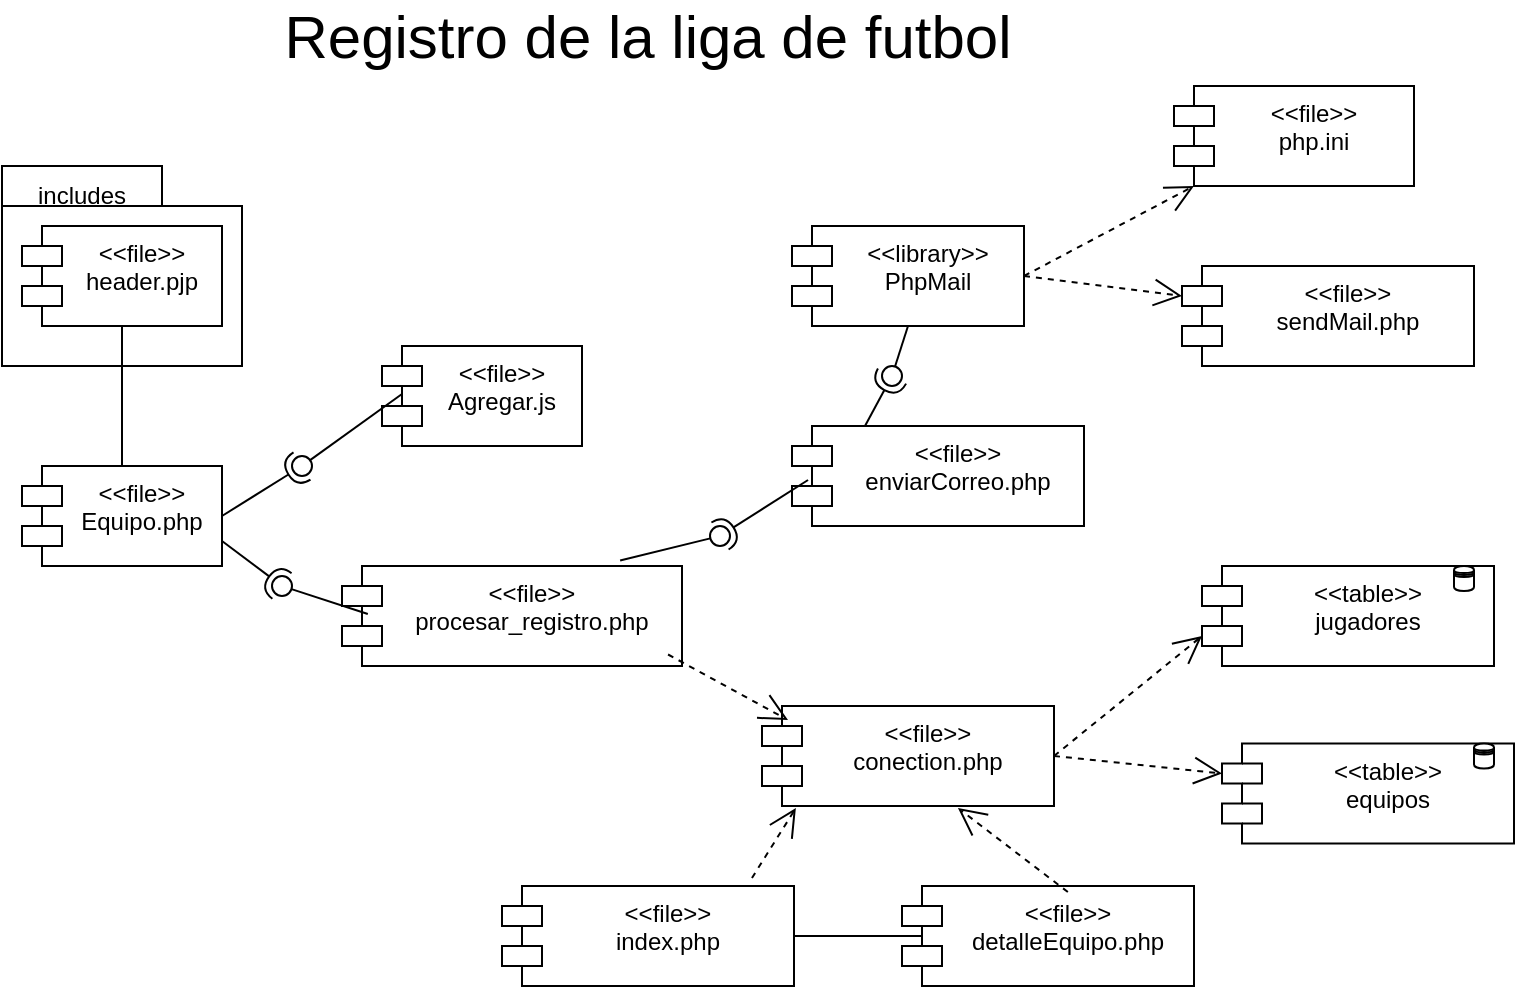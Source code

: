 <mxfile version="22.1.2" type="github">
  <diagram name="Página-1" id="AGlon7vXLh7kV010BHI9">
    <mxGraphModel dx="880" dy="1637" grid="1" gridSize="10" guides="1" tooltips="1" connect="1" arrows="1" fold="1" page="1" pageScale="1" pageWidth="827" pageHeight="1169" math="0" shadow="0">
      <root>
        <mxCell id="0" />
        <mxCell id="1" parent="0" />
        <mxCell id="MELCGgleGmG68tQJ86Zz-96" value="" style="shape=folder;fontStyle=1;spacingTop=10;tabWidth=80;tabHeight=20;tabPosition=left;html=1;whiteSpace=wrap;" parent="1" vertex="1">
          <mxGeometry x="60" y="80" width="120" height="100" as="geometry" />
        </mxCell>
        <mxCell id="MELCGgleGmG68tQJ86Zz-97" value="&lt;font style=&quot;vertical-align: inherit;&quot;&gt;&lt;font style=&quot;vertical-align: inherit;&quot;&gt;&lt;font style=&quot;vertical-align: inherit;&quot;&gt;&lt;font style=&quot;vertical-align: inherit;&quot;&gt;&lt;font style=&quot;vertical-align: inherit;&quot;&gt;&lt;font style=&quot;vertical-align: inherit;&quot;&gt;&amp;lt;&amp;lt;file&amp;gt;&amp;gt; &lt;/font&gt;&lt;/font&gt;&lt;br&gt;&lt;font style=&quot;vertical-align: inherit;&quot;&gt;&lt;font style=&quot;vertical-align: inherit;&quot;&gt;Equipo.php&lt;/font&gt;&lt;/font&gt;&lt;br&gt;&lt;/font&gt;&lt;/font&gt;&lt;/font&gt;&lt;/font&gt;" style="shape=module;align=left;spacingLeft=20;align=center;verticalAlign=top;whiteSpace=wrap;html=1;" parent="1" vertex="1">
          <mxGeometry x="70" y="230" width="100" height="50" as="geometry" />
        </mxCell>
        <mxCell id="MELCGgleGmG68tQJ86Zz-98" style="edgeStyle=orthogonalEdgeStyle;rounded=0;orthogonalLoop=1;jettySize=auto;html=1;exitX=0.5;exitY=1;exitDx=0;exitDy=0;entryX=0.5;entryY=0;entryDx=0;entryDy=0;endArrow=none;endFill=0;" parent="1" source="MELCGgleGmG68tQJ86Zz-99" target="MELCGgleGmG68tQJ86Zz-97" edge="1">
          <mxGeometry relative="1" as="geometry" />
        </mxCell>
        <mxCell id="MELCGgleGmG68tQJ86Zz-99" value="&lt;font style=&quot;vertical-align: inherit;&quot;&gt;&lt;font style=&quot;vertical-align: inherit;&quot;&gt;&lt;font style=&quot;vertical-align: inherit;&quot;&gt;&lt;font style=&quot;vertical-align: inherit;&quot;&gt;&amp;lt;&amp;lt;file&amp;gt;&amp;gt;&lt;br&gt;header.pjp&lt;br&gt;&lt;/font&gt;&lt;/font&gt;&lt;/font&gt;&lt;/font&gt;" style="shape=module;align=left;spacingLeft=20;align=center;verticalAlign=top;whiteSpace=wrap;html=1;" parent="1" vertex="1">
          <mxGeometry x="70" y="110" width="100" height="50" as="geometry" />
        </mxCell>
        <mxCell id="MELCGgleGmG68tQJ86Zz-100" value="&lt;font style=&quot;vertical-align: inherit;&quot;&gt;&lt;font style=&quot;vertical-align: inherit;&quot;&gt;&lt;font style=&quot;vertical-align: inherit;&quot;&gt;&lt;font style=&quot;vertical-align: inherit;&quot;&gt;&lt;font style=&quot;vertical-align: inherit;&quot;&gt;&lt;font style=&quot;vertical-align: inherit;&quot;&gt;&lt;font style=&quot;vertical-align: inherit;&quot;&gt;&lt;font style=&quot;vertical-align: inherit;&quot;&gt;&lt;font style=&quot;vertical-align: inherit;&quot;&gt;&lt;font style=&quot;vertical-align: inherit;&quot;&gt;&amp;lt;&amp;lt;file&amp;gt;&amp;gt; &lt;/font&gt;&lt;/font&gt;&lt;/font&gt;&lt;/font&gt;&lt;/font&gt;&lt;/font&gt;&lt;br&gt;&lt;font style=&quot;vertical-align: inherit;&quot;&gt;&lt;font style=&quot;vertical-align: inherit;&quot;&gt;&lt;font style=&quot;vertical-align: inherit;&quot;&gt;&lt;font style=&quot;vertical-align: inherit;&quot;&gt;&lt;font style=&quot;vertical-align: inherit;&quot;&gt;&lt;font style=&quot;vertical-align: inherit;&quot;&gt;procesar_registro.php&lt;/font&gt;&lt;/font&gt;&lt;/font&gt;&lt;/font&gt;&lt;/font&gt;&lt;/font&gt;&lt;br&gt;&lt;/font&gt;&lt;/font&gt;&lt;/font&gt;&lt;/font&gt;" style="shape=module;align=left;spacingLeft=20;align=center;verticalAlign=top;whiteSpace=wrap;html=1;" parent="1" vertex="1">
          <mxGeometry x="230" y="280" width="170" height="50" as="geometry" />
        </mxCell>
        <mxCell id="MELCGgleGmG68tQJ86Zz-101" value="&lt;font style=&quot;vertical-align: inherit;&quot;&gt;&lt;font style=&quot;vertical-align: inherit;&quot;&gt;&lt;font style=&quot;vertical-align: inherit;&quot;&gt;&lt;font style=&quot;vertical-align: inherit;&quot;&gt;&lt;font style=&quot;vertical-align: inherit;&quot;&gt;&lt;font style=&quot;vertical-align: inherit;&quot;&gt;&amp;lt;&amp;lt;file&amp;gt;&amp;gt; &lt;/font&gt;&lt;/font&gt;&lt;br&gt;&lt;font style=&quot;vertical-align: inherit;&quot;&gt;&lt;font style=&quot;vertical-align: inherit;&quot;&gt;Agregar.js&lt;/font&gt;&lt;/font&gt;&lt;br&gt;&lt;/font&gt;&lt;/font&gt;&lt;/font&gt;&lt;/font&gt;" style="shape=module;align=left;spacingLeft=20;align=center;verticalAlign=top;whiteSpace=wrap;html=1;" parent="1" vertex="1">
          <mxGeometry x="250" y="170" width="100" height="50" as="geometry" />
        </mxCell>
        <mxCell id="MELCGgleGmG68tQJ86Zz-102" value="&lt;font style=&quot;vertical-align: inherit;&quot;&gt;&lt;font style=&quot;vertical-align: inherit;&quot;&gt;&lt;font style=&quot;vertical-align: inherit;&quot;&gt;&lt;font style=&quot;vertical-align: inherit;&quot;&gt;&lt;font style=&quot;vertical-align: inherit;&quot;&gt;&lt;font style=&quot;vertical-align: inherit;&quot;&gt;&lt;font style=&quot;vertical-align: inherit;&quot;&gt;&lt;font style=&quot;vertical-align: inherit;&quot;&gt;&lt;font style=&quot;vertical-align: inherit;&quot;&gt;&lt;font style=&quot;vertical-align: inherit;&quot;&gt;&lt;font style=&quot;vertical-align: inherit;&quot;&gt;&lt;font style=&quot;vertical-align: inherit;&quot;&gt;&amp;lt;&amp;lt;file&amp;gt;&amp;gt; &lt;/font&gt;&lt;/font&gt;&lt;/font&gt;&lt;/font&gt;&lt;/font&gt;&lt;/font&gt;&lt;/font&gt;&lt;/font&gt;&lt;br&gt;&lt;font style=&quot;vertical-align: inherit;&quot;&gt;&lt;font style=&quot;vertical-align: inherit;&quot;&gt;&lt;font style=&quot;vertical-align: inherit;&quot;&gt;&lt;font style=&quot;vertical-align: inherit;&quot;&gt;&lt;font style=&quot;vertical-align: inherit;&quot;&gt;&lt;font style=&quot;vertical-align: inherit;&quot;&gt;&lt;font style=&quot;vertical-align: inherit;&quot;&gt;&lt;font style=&quot;vertical-align: inherit;&quot;&gt;conection.php&lt;/font&gt;&lt;/font&gt;&lt;/font&gt;&lt;/font&gt;&lt;/font&gt;&lt;/font&gt;&lt;/font&gt;&lt;/font&gt;&lt;br&gt;&lt;/font&gt;&lt;/font&gt;&lt;/font&gt;&lt;/font&gt;" style="shape=module;align=left;spacingLeft=20;align=center;verticalAlign=top;whiteSpace=wrap;html=1;" parent="1" vertex="1">
          <mxGeometry x="440" y="350" width="146" height="50" as="geometry" />
        </mxCell>
        <mxCell id="MELCGgleGmG68tQJ86Zz-103" value="&lt;font style=&quot;vertical-align: inherit;&quot;&gt;&lt;font style=&quot;vertical-align: inherit;&quot;&gt;&lt;font style=&quot;vertical-align: inherit;&quot;&gt;&lt;font style=&quot;vertical-align: inherit;&quot;&gt;&lt;font style=&quot;vertical-align: inherit;&quot;&gt;&lt;font style=&quot;vertical-align: inherit;&quot;&gt;&lt;font style=&quot;vertical-align: inherit;&quot;&gt;&lt;font style=&quot;vertical-align: inherit;&quot;&gt;&lt;font style=&quot;vertical-align: inherit;&quot;&gt;&lt;font style=&quot;vertical-align: inherit;&quot;&gt;&amp;lt;&amp;lt;library&amp;gt;&amp;gt; &lt;/font&gt;&lt;/font&gt;&lt;/font&gt;&lt;/font&gt;&lt;/font&gt;&lt;/font&gt;&lt;br&gt;&lt;font style=&quot;vertical-align: inherit;&quot;&gt;&lt;font style=&quot;vertical-align: inherit;&quot;&gt;&lt;font style=&quot;vertical-align: inherit;&quot;&gt;&lt;font style=&quot;vertical-align: inherit;&quot;&gt;&lt;font style=&quot;vertical-align: inherit;&quot;&gt;&lt;font style=&quot;vertical-align: inherit;&quot;&gt;PhpMail&lt;/font&gt;&lt;/font&gt;&lt;/font&gt;&lt;/font&gt;&lt;/font&gt;&lt;/font&gt;&lt;br&gt;&lt;/font&gt;&lt;/font&gt;&lt;/font&gt;&lt;/font&gt;" style="shape=module;align=left;spacingLeft=20;align=center;verticalAlign=top;whiteSpace=wrap;html=1;" parent="1" vertex="1">
          <mxGeometry x="455" y="110" width="116" height="50" as="geometry" />
        </mxCell>
        <mxCell id="MELCGgleGmG68tQJ86Zz-104" value="&lt;font style=&quot;vertical-align: inherit;&quot;&gt;&lt;font style=&quot;vertical-align: inherit;&quot;&gt;&lt;font style=&quot;vertical-align: inherit;&quot;&gt;&lt;font style=&quot;vertical-align: inherit;&quot;&gt;&lt;font style=&quot;vertical-align: inherit;&quot;&gt;&lt;font style=&quot;vertical-align: inherit;&quot;&gt;&lt;font style=&quot;vertical-align: inherit;&quot;&gt;&lt;font style=&quot;vertical-align: inherit;&quot;&gt;&lt;font style=&quot;vertical-align: inherit;&quot;&gt;&lt;font style=&quot;vertical-align: inherit;&quot;&gt;&amp;lt;&amp;lt;file&amp;gt;&amp;gt; &lt;/font&gt;&lt;/font&gt;&lt;/font&gt;&lt;/font&gt;&lt;/font&gt;&lt;/font&gt;&lt;br&gt;&lt;font style=&quot;vertical-align: inherit;&quot;&gt;&lt;font style=&quot;vertical-align: inherit;&quot;&gt;&lt;font style=&quot;vertical-align: inherit;&quot;&gt;&lt;font style=&quot;vertical-align: inherit;&quot;&gt;&lt;font style=&quot;vertical-align: inherit;&quot;&gt;&lt;font style=&quot;vertical-align: inherit;&quot;&gt;sendMail.php&lt;/font&gt;&lt;/font&gt;&lt;/font&gt;&lt;/font&gt;&lt;/font&gt;&lt;/font&gt;&lt;br&gt;&lt;/font&gt;&lt;/font&gt;&lt;/font&gt;&lt;/font&gt;" style="shape=module;align=left;spacingLeft=20;align=center;verticalAlign=top;whiteSpace=wrap;html=1;" parent="1" vertex="1">
          <mxGeometry x="650" y="130" width="146" height="50" as="geometry" />
        </mxCell>
        <mxCell id="MELCGgleGmG68tQJ86Zz-105" value="&lt;font style=&quot;vertical-align: inherit;&quot;&gt;&lt;font style=&quot;vertical-align: inherit;&quot;&gt;&lt;font style=&quot;vertical-align: inherit;&quot;&gt;&lt;font style=&quot;vertical-align: inherit;&quot;&gt;&lt;font style=&quot;vertical-align: inherit;&quot;&gt;&lt;font style=&quot;vertical-align: inherit;&quot;&gt;&lt;font style=&quot;vertical-align: inherit;&quot;&gt;&lt;font style=&quot;vertical-align: inherit;&quot;&gt;&lt;font style=&quot;vertical-align: inherit;&quot;&gt;&lt;font style=&quot;vertical-align: inherit;&quot;&gt;&amp;lt;&amp;lt;file&amp;gt;&amp;gt; &lt;/font&gt;&lt;/font&gt;&lt;/font&gt;&lt;/font&gt;&lt;/font&gt;&lt;/font&gt;&lt;br&gt;&lt;font style=&quot;vertical-align: inherit;&quot;&gt;&lt;font style=&quot;vertical-align: inherit;&quot;&gt;&lt;font style=&quot;vertical-align: inherit;&quot;&gt;&lt;font style=&quot;vertical-align: inherit;&quot;&gt;&lt;font style=&quot;vertical-align: inherit;&quot;&gt;&lt;font style=&quot;vertical-align: inherit;&quot;&gt;php.ini&lt;/font&gt;&lt;/font&gt;&lt;/font&gt;&lt;/font&gt;&lt;/font&gt;&lt;/font&gt;&lt;br&gt;&lt;/font&gt;&lt;/font&gt;&lt;/font&gt;&lt;/font&gt;" style="shape=module;align=left;spacingLeft=20;align=center;verticalAlign=top;whiteSpace=wrap;html=1;" parent="1" vertex="1">
          <mxGeometry x="646" y="40" width="120" height="50" as="geometry" />
        </mxCell>
        <mxCell id="MELCGgleGmG68tQJ86Zz-106" value="&lt;font style=&quot;vertical-align: inherit;&quot;&gt;&lt;font style=&quot;vertical-align: inherit;&quot;&gt;&lt;font style=&quot;vertical-align: inherit;&quot;&gt;&lt;font style=&quot;vertical-align: inherit;&quot;&gt;&lt;font style=&quot;vertical-align: inherit;&quot;&gt;&lt;font style=&quot;vertical-align: inherit;&quot;&gt;&lt;font style=&quot;vertical-align: inherit;&quot;&gt;&lt;font style=&quot;vertical-align: inherit;&quot;&gt;&lt;font style=&quot;vertical-align: inherit;&quot;&gt;&lt;font style=&quot;vertical-align: inherit;&quot;&gt;&amp;lt;&amp;lt;table&amp;gt;&amp;gt; &lt;/font&gt;&lt;/font&gt;&lt;/font&gt;&lt;/font&gt;&lt;/font&gt;&lt;/font&gt;&lt;br&gt;jugadores&lt;br&gt;&lt;/font&gt;&lt;/font&gt;&lt;/font&gt;&lt;/font&gt;" style="shape=module;align=left;spacingLeft=20;align=center;verticalAlign=top;whiteSpace=wrap;html=1;" parent="1" vertex="1">
          <mxGeometry x="660" y="280" width="146" height="50" as="geometry" />
        </mxCell>
        <mxCell id="MELCGgleGmG68tQJ86Zz-107" value="&lt;font style=&quot;vertical-align: inherit;&quot;&gt;&lt;font style=&quot;vertical-align: inherit;&quot;&gt;&lt;font style=&quot;vertical-align: inherit;&quot;&gt;&lt;font style=&quot;vertical-align: inherit;&quot;&gt;&lt;font style=&quot;vertical-align: inherit;&quot;&gt;&lt;font style=&quot;vertical-align: inherit;&quot;&gt;&lt;font style=&quot;vertical-align: inherit;&quot;&gt;&lt;font style=&quot;vertical-align: inherit;&quot;&gt;&lt;font style=&quot;vertical-align: inherit;&quot;&gt;&lt;font style=&quot;vertical-align: inherit;&quot;&gt;&amp;lt;&amp;lt;table&amp;gt;&amp;gt; &lt;/font&gt;&lt;/font&gt;&lt;/font&gt;&lt;/font&gt;&lt;/font&gt;&lt;/font&gt;&lt;br&gt;equipos&lt;br&gt;&lt;/font&gt;&lt;/font&gt;&lt;/font&gt;&lt;/font&gt;" style="shape=module;align=left;spacingLeft=20;align=center;verticalAlign=top;whiteSpace=wrap;html=1;" parent="1" vertex="1">
          <mxGeometry x="670" y="368.75" width="146" height="50" as="geometry" />
        </mxCell>
        <mxCell id="MELCGgleGmG68tQJ86Zz-108" value="" style="shape=datastore;whiteSpace=wrap;html=1;" parent="1" vertex="1">
          <mxGeometry x="786" y="280" width="10" height="12.5" as="geometry" />
        </mxCell>
        <mxCell id="MELCGgleGmG68tQJ86Zz-109" value="" style="shape=datastore;whiteSpace=wrap;html=1;" parent="1" vertex="1">
          <mxGeometry x="796" y="368.75" width="10" height="12.5" as="geometry" />
        </mxCell>
        <mxCell id="MELCGgleGmG68tQJ86Zz-110" value="&lt;font style=&quot;vertical-align: inherit;&quot;&gt;&lt;font style=&quot;vertical-align: inherit;&quot;&gt;&lt;font style=&quot;vertical-align: inherit;&quot;&gt;&lt;font style=&quot;vertical-align: inherit;&quot;&gt;&lt;font style=&quot;vertical-align: inherit;&quot;&gt;&lt;font style=&quot;vertical-align: inherit;&quot;&gt;&lt;font style=&quot;vertical-align: inherit;&quot;&gt;&lt;font style=&quot;vertical-align: inherit;&quot;&gt;&lt;font style=&quot;vertical-align: inherit;&quot;&gt;&lt;font style=&quot;vertical-align: inherit;&quot;&gt;&amp;lt;&amp;lt;file&amp;gt;&amp;gt; &lt;/font&gt;&lt;/font&gt;&lt;/font&gt;&lt;/font&gt;&lt;/font&gt;&lt;/font&gt;&lt;br&gt;&lt;font style=&quot;vertical-align: inherit;&quot;&gt;&lt;font style=&quot;vertical-align: inherit;&quot;&gt;&lt;font style=&quot;vertical-align: inherit;&quot;&gt;&lt;font style=&quot;vertical-align: inherit;&quot;&gt;&lt;font style=&quot;vertical-align: inherit;&quot;&gt;&lt;font style=&quot;vertical-align: inherit;&quot;&gt;enviarCorreo.php&lt;/font&gt;&lt;/font&gt;&lt;/font&gt;&lt;/font&gt;&lt;/font&gt;&lt;/font&gt;&lt;br&gt;&lt;/font&gt;&lt;/font&gt;&lt;/font&gt;&lt;/font&gt;" style="shape=module;align=left;spacingLeft=20;align=center;verticalAlign=top;whiteSpace=wrap;html=1;" parent="1" vertex="1">
          <mxGeometry x="455" y="210" width="146" height="50" as="geometry" />
        </mxCell>
        <mxCell id="MELCGgleGmG68tQJ86Zz-111" value="&lt;font style=&quot;vertical-align: inherit;&quot;&gt;&lt;font style=&quot;vertical-align: inherit;&quot;&gt;&lt;font style=&quot;vertical-align: inherit;&quot;&gt;&lt;font style=&quot;vertical-align: inherit;&quot;&gt;&lt;font style=&quot;vertical-align: inherit;&quot;&gt;&lt;font style=&quot;vertical-align: inherit;&quot;&gt;&lt;font style=&quot;vertical-align: inherit;&quot;&gt;&lt;font style=&quot;vertical-align: inherit;&quot;&gt;&lt;font style=&quot;vertical-align: inherit;&quot;&gt;&lt;font style=&quot;vertical-align: inherit;&quot;&gt;&amp;lt;&amp;lt;file&amp;gt;&amp;gt; &lt;/font&gt;&lt;/font&gt;&lt;/font&gt;&lt;/font&gt;&lt;/font&gt;&lt;/font&gt;&lt;br&gt;&lt;font style=&quot;vertical-align: inherit;&quot;&gt;&lt;font style=&quot;vertical-align: inherit;&quot;&gt;&lt;font style=&quot;vertical-align: inherit;&quot;&gt;&lt;font style=&quot;vertical-align: inherit;&quot;&gt;&lt;font style=&quot;vertical-align: inherit;&quot;&gt;&lt;font style=&quot;vertical-align: inherit;&quot;&gt;index.php&lt;/font&gt;&lt;/font&gt;&lt;/font&gt;&lt;/font&gt;&lt;/font&gt;&lt;/font&gt;&lt;br&gt;&lt;/font&gt;&lt;/font&gt;&lt;/font&gt;&lt;/font&gt;" style="shape=module;align=left;spacingLeft=20;align=center;verticalAlign=top;whiteSpace=wrap;html=1;" parent="1" vertex="1">
          <mxGeometry x="310" y="440" width="146" height="50" as="geometry" />
        </mxCell>
        <mxCell id="MELCGgleGmG68tQJ86Zz-112" value="&lt;font style=&quot;vertical-align: inherit;&quot;&gt;&lt;font style=&quot;vertical-align: inherit;&quot;&gt;&lt;font style=&quot;vertical-align: inherit;&quot;&gt;&lt;font style=&quot;vertical-align: inherit;&quot;&gt;&lt;font style=&quot;vertical-align: inherit;&quot;&gt;&lt;font style=&quot;vertical-align: inherit;&quot;&gt;&lt;font style=&quot;vertical-align: inherit;&quot;&gt;&lt;font style=&quot;vertical-align: inherit;&quot;&gt;&lt;font style=&quot;vertical-align: inherit;&quot;&gt;&lt;font style=&quot;vertical-align: inherit;&quot;&gt;&amp;lt;&amp;lt;file&amp;gt;&amp;gt; &lt;/font&gt;&lt;/font&gt;&lt;/font&gt;&lt;/font&gt;&lt;/font&gt;&lt;/font&gt;&lt;br&gt;&lt;font style=&quot;vertical-align: inherit;&quot;&gt;&lt;font style=&quot;vertical-align: inherit;&quot;&gt;&lt;font style=&quot;vertical-align: inherit;&quot;&gt;&lt;font style=&quot;vertical-align: inherit;&quot;&gt;&lt;font style=&quot;vertical-align: inherit;&quot;&gt;&lt;font style=&quot;vertical-align: inherit;&quot;&gt;detalleEquipo.php&lt;/font&gt;&lt;/font&gt;&lt;/font&gt;&lt;/font&gt;&lt;/font&gt;&lt;/font&gt;&lt;br&gt;&lt;/font&gt;&lt;/font&gt;&lt;/font&gt;&lt;/font&gt;" style="shape=module;align=left;spacingLeft=20;align=center;verticalAlign=top;whiteSpace=wrap;html=1;" parent="1" vertex="1">
          <mxGeometry x="510" y="440" width="146" height="50" as="geometry" />
        </mxCell>
        <mxCell id="MELCGgleGmG68tQJ86Zz-113" value="" style="rounded=0;orthogonalLoop=1;jettySize=auto;html=1;endArrow=halfCircle;endFill=0;endSize=6;strokeWidth=1;sketch=0;exitX=1;exitY=0.5;exitDx=0;exitDy=0;" parent="1" source="MELCGgleGmG68tQJ86Zz-97" edge="1">
          <mxGeometry relative="1" as="geometry">
            <mxPoint x="220" y="205" as="sourcePoint" />
            <mxPoint x="210" y="230" as="targetPoint" />
          </mxGeometry>
        </mxCell>
        <mxCell id="MELCGgleGmG68tQJ86Zz-114" value="" style="rounded=0;orthogonalLoop=1;jettySize=auto;html=1;endArrow=oval;endFill=0;sketch=0;sourcePerimeterSpacing=0;targetPerimeterSpacing=0;endSize=10;exitX=0.1;exitY=0.48;exitDx=0;exitDy=0;exitPerimeter=0;" parent="1" source="MELCGgleGmG68tQJ86Zz-101" edge="1">
          <mxGeometry relative="1" as="geometry">
            <mxPoint x="180" y="205" as="sourcePoint" />
            <mxPoint x="210" y="230" as="targetPoint" />
          </mxGeometry>
        </mxCell>
        <mxCell id="MELCGgleGmG68tQJ86Zz-115" value="" style="ellipse;whiteSpace=wrap;html=1;align=center;aspect=fixed;fillColor=none;strokeColor=none;resizable=0;perimeter=centerPerimeter;rotatable=0;allowArrows=0;points=[];outlineConnect=1;" parent="1" vertex="1">
          <mxGeometry x="195" y="200" width="10" height="10" as="geometry" />
        </mxCell>
        <mxCell id="MELCGgleGmG68tQJ86Zz-116" value="" style="rounded=0;orthogonalLoop=1;jettySize=auto;html=1;endArrow=halfCircle;endFill=0;endSize=6;strokeWidth=1;sketch=0;exitX=1;exitY=0.75;exitDx=0;exitDy=0;" parent="1" source="MELCGgleGmG68tQJ86Zz-97" edge="1">
          <mxGeometry relative="1" as="geometry">
            <mxPoint x="195" y="325" as="sourcePoint" />
            <mxPoint x="200" y="290" as="targetPoint" />
          </mxGeometry>
        </mxCell>
        <mxCell id="MELCGgleGmG68tQJ86Zz-117" value="" style="rounded=0;orthogonalLoop=1;jettySize=auto;html=1;endArrow=oval;endFill=0;sketch=0;sourcePerimeterSpacing=0;targetPerimeterSpacing=0;endSize=10;exitX=0.076;exitY=0.48;exitDx=0;exitDy=0;exitPerimeter=0;" parent="1" source="MELCGgleGmG68tQJ86Zz-100" edge="1">
          <mxGeometry relative="1" as="geometry">
            <mxPoint x="155" y="325" as="sourcePoint" />
            <mxPoint x="200" y="290" as="targetPoint" />
          </mxGeometry>
        </mxCell>
        <mxCell id="MELCGgleGmG68tQJ86Zz-118" value="" style="ellipse;whiteSpace=wrap;html=1;align=center;aspect=fixed;fillColor=none;strokeColor=none;resizable=0;perimeter=centerPerimeter;rotatable=0;allowArrows=0;points=[];outlineConnect=1;" parent="1" vertex="1">
          <mxGeometry x="170" y="320" width="10" height="10" as="geometry" />
        </mxCell>
        <mxCell id="MELCGgleGmG68tQJ86Zz-119" value="" style="rounded=0;orthogonalLoop=1;jettySize=auto;html=1;endArrow=halfCircle;endFill=0;endSize=6;strokeWidth=1;sketch=0;exitX=0.055;exitY=0.54;exitDx=0;exitDy=0;exitPerimeter=0;" parent="1" source="MELCGgleGmG68tQJ86Zz-110" target="MELCGgleGmG68tQJ86Zz-121" edge="1">
          <mxGeometry relative="1" as="geometry">
            <mxPoint x="424" y="245" as="sourcePoint" />
          </mxGeometry>
        </mxCell>
        <mxCell id="MELCGgleGmG68tQJ86Zz-120" value="" style="rounded=0;orthogonalLoop=1;jettySize=auto;html=1;endArrow=oval;endFill=0;sketch=0;sourcePerimeterSpacing=0;targetPerimeterSpacing=0;endSize=10;exitX=0.818;exitY=-0.055;exitDx=0;exitDy=0;exitPerimeter=0;" parent="1" source="MELCGgleGmG68tQJ86Zz-100" target="MELCGgleGmG68tQJ86Zz-121" edge="1">
          <mxGeometry relative="1" as="geometry">
            <mxPoint x="384" y="245" as="sourcePoint" />
          </mxGeometry>
        </mxCell>
        <mxCell id="MELCGgleGmG68tQJ86Zz-121" value="" style="ellipse;whiteSpace=wrap;html=1;align=center;aspect=fixed;fillColor=none;strokeColor=none;resizable=0;perimeter=centerPerimeter;rotatable=0;allowArrows=0;points=[];outlineConnect=1;" parent="1" vertex="1">
          <mxGeometry x="414" y="260" width="10" height="10" as="geometry" />
        </mxCell>
        <mxCell id="MELCGgleGmG68tQJ86Zz-122" value="" style="rounded=0;orthogonalLoop=1;jettySize=auto;html=1;endArrow=halfCircle;endFill=0;endSize=6;strokeWidth=1;sketch=0;exitX=0.25;exitY=0;exitDx=0;exitDy=0;" parent="1" source="MELCGgleGmG68tQJ86Zz-110" target="MELCGgleGmG68tQJ86Zz-124" edge="1">
          <mxGeometry relative="1" as="geometry">
            <mxPoint x="455" y="185" as="sourcePoint" />
          </mxGeometry>
        </mxCell>
        <mxCell id="MELCGgleGmG68tQJ86Zz-123" value="" style="rounded=0;orthogonalLoop=1;jettySize=auto;html=1;endArrow=oval;endFill=0;sketch=0;sourcePerimeterSpacing=0;targetPerimeterSpacing=0;endSize=10;exitX=0.5;exitY=1;exitDx=0;exitDy=0;" parent="1" source="MELCGgleGmG68tQJ86Zz-103" target="MELCGgleGmG68tQJ86Zz-124" edge="1">
          <mxGeometry relative="1" as="geometry">
            <mxPoint x="415" y="185" as="sourcePoint" />
          </mxGeometry>
        </mxCell>
        <mxCell id="MELCGgleGmG68tQJ86Zz-124" value="" style="ellipse;whiteSpace=wrap;html=1;align=center;aspect=fixed;fillColor=none;strokeColor=none;resizable=0;perimeter=centerPerimeter;rotatable=0;allowArrows=0;points=[];outlineConnect=1;" parent="1" vertex="1">
          <mxGeometry x="500" y="180" width="10" height="10" as="geometry" />
        </mxCell>
        <mxCell id="MELCGgleGmG68tQJ86Zz-125" style="edgeStyle=orthogonalEdgeStyle;rounded=0;orthogonalLoop=1;jettySize=auto;html=1;exitX=1;exitY=0.5;exitDx=0;exitDy=0;entryX=0.068;entryY=0.5;entryDx=0;entryDy=0;entryPerimeter=0;endArrow=none;endFill=0;" parent="1" source="MELCGgleGmG68tQJ86Zz-111" target="MELCGgleGmG68tQJ86Zz-112" edge="1">
          <mxGeometry relative="1" as="geometry" />
        </mxCell>
        <mxCell id="MELCGgleGmG68tQJ86Zz-126" value="" style="endArrow=open;endSize=12;dashed=1;html=1;rounded=0;entryX=0.116;entryY=1.02;entryDx=0;entryDy=0;entryPerimeter=0;exitX=0.856;exitY=-0.08;exitDx=0;exitDy=0;exitPerimeter=0;" parent="1" source="MELCGgleGmG68tQJ86Zz-111" target="MELCGgleGmG68tQJ86Zz-102" edge="1">
          <mxGeometry width="160" relative="1" as="geometry">
            <mxPoint x="140" y="420" as="sourcePoint" />
            <mxPoint x="300" y="420" as="targetPoint" />
          </mxGeometry>
        </mxCell>
        <mxCell id="MELCGgleGmG68tQJ86Zz-127" value="" style="endArrow=open;endSize=12;dashed=1;html=1;rounded=0;entryX=0.671;entryY=1.02;entryDx=0;entryDy=0;entryPerimeter=0;exitX=0.568;exitY=0.06;exitDx=0;exitDy=0;exitPerimeter=0;" parent="1" source="MELCGgleGmG68tQJ86Zz-112" target="MELCGgleGmG68tQJ86Zz-102" edge="1">
          <mxGeometry width="160" relative="1" as="geometry">
            <mxPoint x="445" y="446" as="sourcePoint" />
            <mxPoint x="467" y="411" as="targetPoint" />
          </mxGeometry>
        </mxCell>
        <mxCell id="MELCGgleGmG68tQJ86Zz-128" value="" style="endArrow=open;endSize=12;dashed=1;html=1;rounded=0;entryX=0;entryY=0;entryDx=0;entryDy=35;entryPerimeter=0;exitX=1;exitY=0.5;exitDx=0;exitDy=0;" parent="1" source="MELCGgleGmG68tQJ86Zz-102" target="MELCGgleGmG68tQJ86Zz-106" edge="1">
          <mxGeometry width="160" relative="1" as="geometry">
            <mxPoint x="455" y="456" as="sourcePoint" />
            <mxPoint x="477" y="421" as="targetPoint" />
          </mxGeometry>
        </mxCell>
        <mxCell id="MELCGgleGmG68tQJ86Zz-129" value="" style="endArrow=open;endSize=12;dashed=1;html=1;rounded=0;entryX=0;entryY=0;entryDx=0;entryDy=15;entryPerimeter=0;exitX=1;exitY=0.5;exitDx=0;exitDy=0;" parent="1" source="MELCGgleGmG68tQJ86Zz-102" target="MELCGgleGmG68tQJ86Zz-107" edge="1">
          <mxGeometry width="160" relative="1" as="geometry">
            <mxPoint x="465" y="466" as="sourcePoint" />
            <mxPoint x="487" y="431" as="targetPoint" />
          </mxGeometry>
        </mxCell>
        <mxCell id="MELCGgleGmG68tQJ86Zz-130" value="" style="endArrow=open;endSize=12;dashed=1;html=1;rounded=0;entryX=0.089;entryY=0.14;entryDx=0;entryDy=0;entryPerimeter=0;exitX=0.959;exitY=0.885;exitDx=0;exitDy=0;exitPerimeter=0;" parent="1" source="MELCGgleGmG68tQJ86Zz-100" target="MELCGgleGmG68tQJ86Zz-102" edge="1">
          <mxGeometry width="160" relative="1" as="geometry">
            <mxPoint x="475" y="476" as="sourcePoint" />
            <mxPoint x="497" y="441" as="targetPoint" />
          </mxGeometry>
        </mxCell>
        <mxCell id="MELCGgleGmG68tQJ86Zz-131" value="" style="endArrow=open;endSize=12;dashed=1;html=1;rounded=0;entryX=0;entryY=1;entryDx=10;entryDy=0;entryPerimeter=0;exitX=1;exitY=0.5;exitDx=0;exitDy=0;" parent="1" source="MELCGgleGmG68tQJ86Zz-103" target="MELCGgleGmG68tQJ86Zz-105" edge="1">
          <mxGeometry width="160" relative="1" as="geometry">
            <mxPoint x="560" y="221.5" as="sourcePoint" />
            <mxPoint x="643" y="148.5" as="targetPoint" />
          </mxGeometry>
        </mxCell>
        <mxCell id="MELCGgleGmG68tQJ86Zz-132" value="" style="endArrow=open;endSize=12;dashed=1;html=1;rounded=0;entryX=0;entryY=0;entryDx=0;entryDy=15;entryPerimeter=0;exitX=1;exitY=0.5;exitDx=0;exitDy=0;" parent="1" source="MELCGgleGmG68tQJ86Zz-103" target="MELCGgleGmG68tQJ86Zz-104" edge="1">
          <mxGeometry width="160" relative="1" as="geometry">
            <mxPoint x="563" y="124" as="sourcePoint" />
            <mxPoint x="666" y="100" as="targetPoint" />
          </mxGeometry>
        </mxCell>
        <mxCell id="MELCGgleGmG68tQJ86Zz-133" value="includes" style="text;html=1;strokeColor=none;fillColor=none;align=center;verticalAlign=middle;whiteSpace=wrap;rounded=0;" parent="1" vertex="1">
          <mxGeometry x="70" y="80" width="60" height="30" as="geometry" />
        </mxCell>
        <mxCell id="wR4FflZLVXiAhnwLU29--1" value="&lt;font style=&quot;vertical-align: inherit; font-size: 30px;&quot;&gt;&lt;font style=&quot;vertical-align: inherit; font-size: 30px;&quot;&gt;&lt;font style=&quot;vertical-align: inherit; font-size: 30px;&quot;&gt;&lt;font style=&quot;vertical-align: inherit; font-size: 30px;&quot;&gt;Registro de la liga de futbol&lt;/font&gt;&lt;/font&gt;&lt;/font&gt;&lt;/font&gt;" style="text;html=1;strokeColor=none;fillColor=none;align=center;verticalAlign=middle;whiteSpace=wrap;rounded=0;" vertex="1" parent="1">
          <mxGeometry x="188" width="390" height="30" as="geometry" />
        </mxCell>
      </root>
    </mxGraphModel>
  </diagram>
</mxfile>
